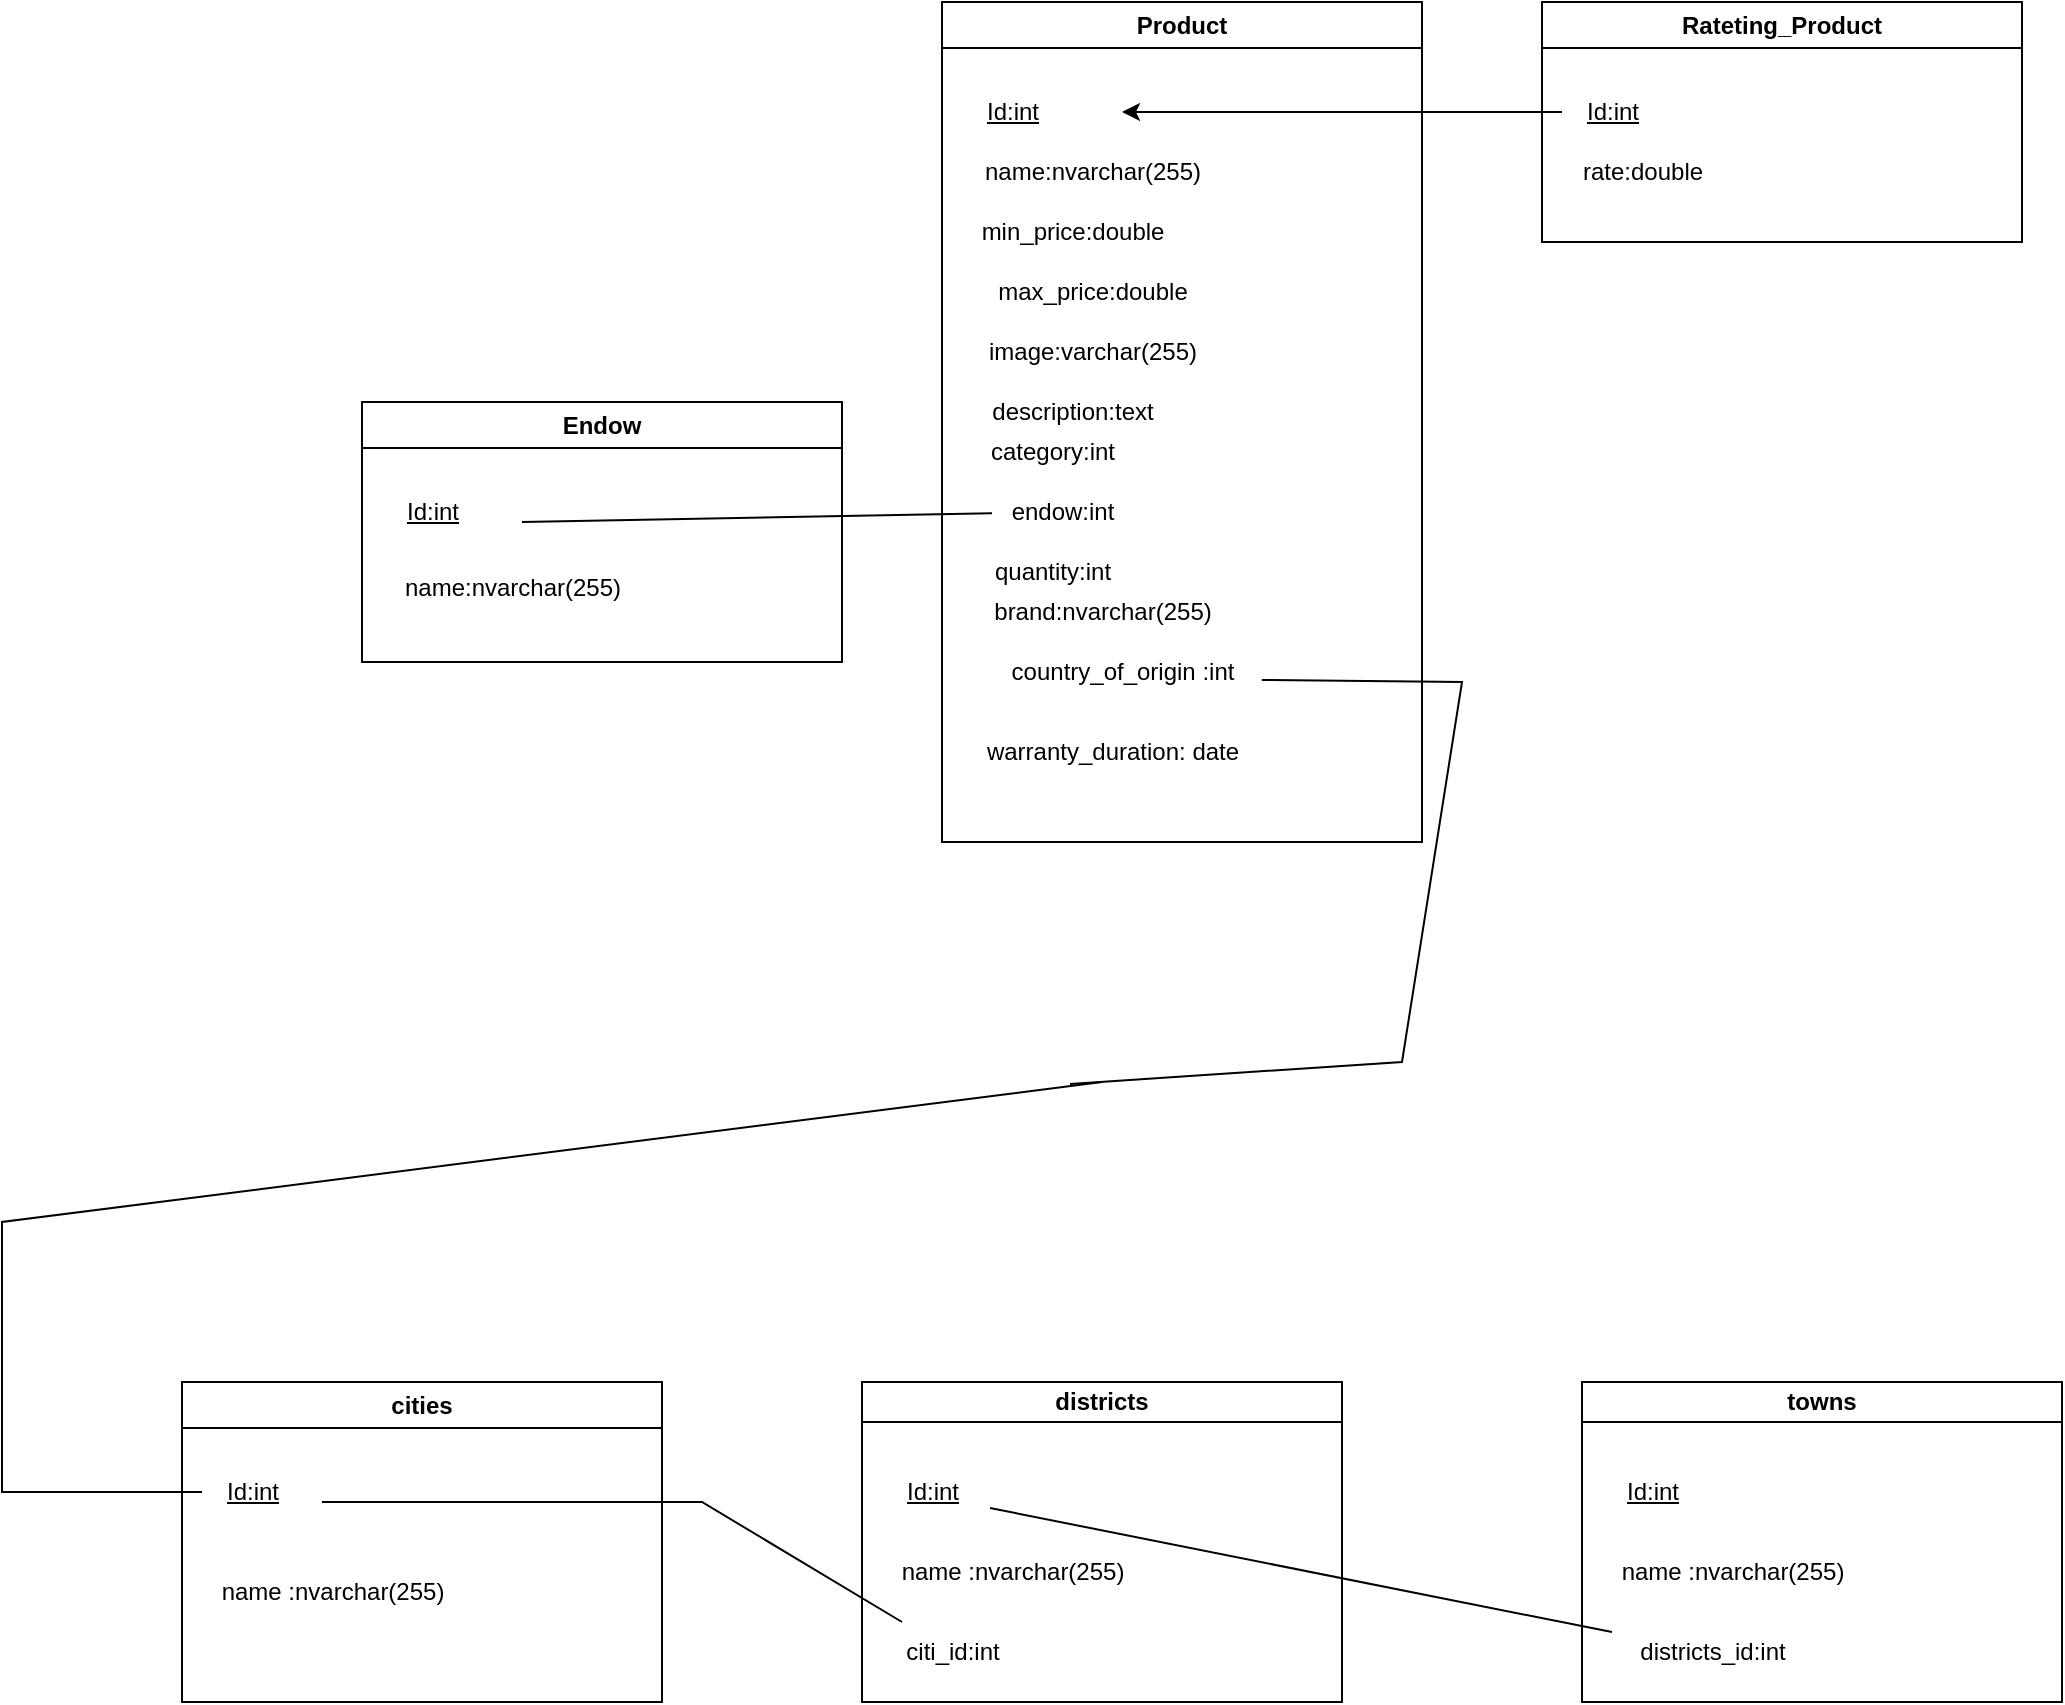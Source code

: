 <mxfile version="22.0.8" type="device">
  <diagram id="R2lEEEUBdFMjLlhIrx00" name="Page-1">
    <mxGraphModel dx="2208" dy="558" grid="1" gridSize="10" guides="1" tooltips="1" connect="1" arrows="1" fold="1" page="1" pageScale="1" pageWidth="850" pageHeight="1100" math="0" shadow="0" extFonts="Permanent Marker^https://fonts.googleapis.com/css?family=Permanent+Marker">
      <root>
        <mxCell id="0" />
        <mxCell id="1" parent="0" />
        <mxCell id="4tk5XZEfcIRIsnCz8DSe-1" value="Product" style="swimlane;whiteSpace=wrap;html=1;" parent="1" vertex="1">
          <mxGeometry x="40" y="40" width="240" height="420" as="geometry" />
        </mxCell>
        <mxCell id="4tk5XZEfcIRIsnCz8DSe-2" value="&lt;u&gt;Id:int&lt;/u&gt;" style="text;html=1;align=center;verticalAlign=middle;resizable=0;points=[];autosize=1;strokeColor=none;fillColor=none;" parent="4tk5XZEfcIRIsnCz8DSe-1" vertex="1">
          <mxGeometry x="10" y="40" width="50" height="30" as="geometry" />
        </mxCell>
        <mxCell id="4tk5XZEfcIRIsnCz8DSe-3" value="name:nvarchar(255)" style="text;html=1;align=center;verticalAlign=middle;resizable=0;points=[];autosize=1;strokeColor=none;fillColor=none;" parent="4tk5XZEfcIRIsnCz8DSe-1" vertex="1">
          <mxGeometry x="10" y="70" width="130" height="30" as="geometry" />
        </mxCell>
        <mxCell id="4tk5XZEfcIRIsnCz8DSe-5" value="min_price:double" style="text;html=1;align=center;verticalAlign=middle;resizable=0;points=[];autosize=1;strokeColor=none;fillColor=none;" parent="4tk5XZEfcIRIsnCz8DSe-1" vertex="1">
          <mxGeometry x="10" y="100" width="110" height="30" as="geometry" />
        </mxCell>
        <mxCell id="4tk5XZEfcIRIsnCz8DSe-23" value="max_price:double" style="text;html=1;align=center;verticalAlign=middle;resizable=0;points=[];autosize=1;strokeColor=none;fillColor=none;" parent="4tk5XZEfcIRIsnCz8DSe-1" vertex="1">
          <mxGeometry x="15" y="130" width="120" height="30" as="geometry" />
        </mxCell>
        <mxCell id="4tk5XZEfcIRIsnCz8DSe-24" value="endow:int" style="text;html=1;align=center;verticalAlign=middle;resizable=0;points=[];autosize=1;strokeColor=none;fillColor=none;" parent="4tk5XZEfcIRIsnCz8DSe-1" vertex="1">
          <mxGeometry x="25" y="240" width="70" height="30" as="geometry" />
        </mxCell>
        <mxCell id="4tk5XZEfcIRIsnCz8DSe-34" value="quantity:int" style="text;html=1;align=center;verticalAlign=middle;resizable=0;points=[];autosize=1;strokeColor=none;fillColor=none;" parent="4tk5XZEfcIRIsnCz8DSe-1" vertex="1">
          <mxGeometry x="15" y="270" width="80" height="30" as="geometry" />
        </mxCell>
        <mxCell id="4tk5XZEfcIRIsnCz8DSe-35" value="brand:nvarchar(255)" style="text;html=1;align=center;verticalAlign=middle;resizable=0;points=[];autosize=1;strokeColor=none;fillColor=none;" parent="4tk5XZEfcIRIsnCz8DSe-1" vertex="1">
          <mxGeometry x="15" y="290" width="130" height="30" as="geometry" />
        </mxCell>
        <mxCell id="4tk5XZEfcIRIsnCz8DSe-36" value="country_of_origin :int" style="text;html=1;align=center;verticalAlign=middle;resizable=0;points=[];autosize=1;strokeColor=none;fillColor=none;" parent="4tk5XZEfcIRIsnCz8DSe-1" vertex="1">
          <mxGeometry x="25" y="320" width="130" height="30" as="geometry" />
        </mxCell>
        <mxCell id="4tk5XZEfcIRIsnCz8DSe-39" value="description:text" style="text;html=1;align=center;verticalAlign=middle;resizable=0;points=[];autosize=1;strokeColor=none;fillColor=none;" parent="4tk5XZEfcIRIsnCz8DSe-1" vertex="1">
          <mxGeometry x="15" y="190" width="100" height="30" as="geometry" />
        </mxCell>
        <mxCell id="4tk5XZEfcIRIsnCz8DSe-40" value="warranty_duration: date" style="text;html=1;align=center;verticalAlign=middle;resizable=0;points=[];autosize=1;strokeColor=none;fillColor=none;" parent="4tk5XZEfcIRIsnCz8DSe-1" vertex="1">
          <mxGeometry x="10" y="360" width="150" height="30" as="geometry" />
        </mxCell>
        <mxCell id="R4gdVwZwIECFAitnqpdo-4" value="category:int" style="text;html=1;align=center;verticalAlign=middle;resizable=0;points=[];autosize=1;strokeColor=none;fillColor=none;" parent="4tk5XZEfcIRIsnCz8DSe-1" vertex="1">
          <mxGeometry x="10" y="210" width="90" height="30" as="geometry" />
        </mxCell>
        <mxCell id="ZYIOIVU5a_o0axoZ2Udk-1" value="image:varchar(255)" style="text;html=1;align=center;verticalAlign=middle;resizable=0;points=[];autosize=1;strokeColor=none;fillColor=none;" vertex="1" parent="4tk5XZEfcIRIsnCz8DSe-1">
          <mxGeometry x="10" y="160" width="130" height="30" as="geometry" />
        </mxCell>
        <mxCell id="4tk5XZEfcIRIsnCz8DSe-13" value="Rateting_Product" style="swimlane;whiteSpace=wrap;html=1;startSize=23;" parent="1" vertex="1">
          <mxGeometry x="340" y="40" width="240" height="120" as="geometry" />
        </mxCell>
        <mxCell id="4tk5XZEfcIRIsnCz8DSe-14" value="&lt;u&gt;Id:int&lt;/u&gt;" style="text;html=1;align=center;verticalAlign=middle;resizable=0;points=[];autosize=1;strokeColor=none;fillColor=none;" parent="4tk5XZEfcIRIsnCz8DSe-13" vertex="1">
          <mxGeometry x="10" y="40" width="50" height="30" as="geometry" />
        </mxCell>
        <mxCell id="4tk5XZEfcIRIsnCz8DSe-18" value="rate:double" style="text;html=1;align=center;verticalAlign=middle;resizable=0;points=[];autosize=1;strokeColor=none;fillColor=none;" parent="4tk5XZEfcIRIsnCz8DSe-13" vertex="1">
          <mxGeometry x="10" y="70" width="80" height="30" as="geometry" />
        </mxCell>
        <mxCell id="4tk5XZEfcIRIsnCz8DSe-25" value="Endow" style="swimlane;whiteSpace=wrap;html=1;" parent="1" vertex="1">
          <mxGeometry x="-250" y="240" width="240" height="130" as="geometry" />
        </mxCell>
        <mxCell id="4tk5XZEfcIRIsnCz8DSe-26" value="&lt;u&gt;Id:int&lt;/u&gt;" style="text;html=1;align=center;verticalAlign=middle;resizable=0;points=[];autosize=1;strokeColor=none;fillColor=none;" parent="4tk5XZEfcIRIsnCz8DSe-25" vertex="1">
          <mxGeometry x="10" y="40" width="50" height="30" as="geometry" />
        </mxCell>
        <mxCell id="4tk5XZEfcIRIsnCz8DSe-31" value="name:nvarchar(255)" style="text;html=1;align=center;verticalAlign=middle;resizable=0;points=[];autosize=1;strokeColor=none;fillColor=none;" parent="4tk5XZEfcIRIsnCz8DSe-25" vertex="1">
          <mxGeometry x="10" y="78" width="130" height="30" as="geometry" />
        </mxCell>
        <mxCell id="R4gdVwZwIECFAitnqpdo-1" value="" style="endArrow=none;html=1;rounded=0;" parent="4tk5XZEfcIRIsnCz8DSe-25" target="4tk5XZEfcIRIsnCz8DSe-24" edge="1">
          <mxGeometry width="50" height="50" relative="1" as="geometry">
            <mxPoint x="80" y="60" as="sourcePoint" />
            <mxPoint x="290" y="30" as="targetPoint" />
          </mxGeometry>
        </mxCell>
        <mxCell id="4tk5XZEfcIRIsnCz8DSe-42" value="" style="endArrow=classic;html=1;rounded=0;exitX=0;exitY=0.5;exitDx=0;exitDy=0;exitPerimeter=0;" parent="1" source="4tk5XZEfcIRIsnCz8DSe-14" edge="1">
          <mxGeometry width="50" height="50" relative="1" as="geometry">
            <mxPoint x="330" y="95" as="sourcePoint" />
            <mxPoint x="130" y="95" as="targetPoint" />
          </mxGeometry>
        </mxCell>
        <mxCell id="3fiXUkhz3zJverhbDCjl-15" value="cities" style="swimlane;whiteSpace=wrap;html=1;" parent="1" vertex="1">
          <mxGeometry x="-340" y="730" width="240" height="160" as="geometry" />
        </mxCell>
        <mxCell id="3fiXUkhz3zJverhbDCjl-16" value="&lt;u&gt;Id:int&lt;/u&gt;" style="text;html=1;align=center;verticalAlign=middle;resizable=0;points=[];autosize=1;strokeColor=none;fillColor=none;" parent="3fiXUkhz3zJverhbDCjl-15" vertex="1">
          <mxGeometry x="10" y="40" width="50" height="30" as="geometry" />
        </mxCell>
        <mxCell id="3fiXUkhz3zJverhbDCjl-17" value="name :nvarchar(255)" style="text;html=1;align=center;verticalAlign=middle;resizable=0;points=[];autosize=1;strokeColor=none;fillColor=none;" parent="3fiXUkhz3zJverhbDCjl-15" vertex="1">
          <mxGeometry x="10" y="90" width="130" height="30" as="geometry" />
        </mxCell>
        <mxCell id="3fiXUkhz3zJverhbDCjl-32" value="" style="endArrow=none;html=1;rounded=0;" parent="3fiXUkhz3zJverhbDCjl-15" target="3fiXUkhz3zJverhbDCjl-24" edge="1">
          <mxGeometry width="50" height="50" relative="1" as="geometry">
            <mxPoint x="70" y="60" as="sourcePoint" />
            <mxPoint x="120" y="10" as="targetPoint" />
            <Array as="points">
              <mxPoint x="260" y="60" />
            </Array>
          </mxGeometry>
        </mxCell>
        <mxCell id="3fiXUkhz3zJverhbDCjl-18" value="districts" style="swimlane;whiteSpace=wrap;html=1;startSize=20;" parent="1" vertex="1">
          <mxGeometry y="730" width="240" height="160" as="geometry" />
        </mxCell>
        <mxCell id="3fiXUkhz3zJverhbDCjl-19" value="&lt;u&gt;Id:int&lt;/u&gt;" style="text;html=1;align=center;verticalAlign=middle;resizable=0;points=[];autosize=1;strokeColor=none;fillColor=none;" parent="3fiXUkhz3zJverhbDCjl-18" vertex="1">
          <mxGeometry x="10" y="40" width="50" height="30" as="geometry" />
        </mxCell>
        <mxCell id="3fiXUkhz3zJverhbDCjl-20" value="name :nvarchar(255)" style="text;html=1;align=center;verticalAlign=middle;resizable=0;points=[];autosize=1;strokeColor=none;fillColor=none;" parent="3fiXUkhz3zJverhbDCjl-18" vertex="1">
          <mxGeometry x="10" y="80" width="130" height="30" as="geometry" />
        </mxCell>
        <mxCell id="3fiXUkhz3zJverhbDCjl-24" value="citi_id:int" style="text;html=1;align=center;verticalAlign=middle;resizable=0;points=[];autosize=1;strokeColor=none;fillColor=none;" parent="3fiXUkhz3zJverhbDCjl-18" vertex="1">
          <mxGeometry x="10" y="120" width="70" height="30" as="geometry" />
        </mxCell>
        <mxCell id="3fiXUkhz3zJverhbDCjl-25" value="towns" style="swimlane;whiteSpace=wrap;html=1;startSize=20;" parent="1" vertex="1">
          <mxGeometry x="360" y="730" width="240" height="160" as="geometry" />
        </mxCell>
        <mxCell id="3fiXUkhz3zJverhbDCjl-26" value="&lt;u&gt;Id:int&lt;/u&gt;" style="text;html=1;align=center;verticalAlign=middle;resizable=0;points=[];autosize=1;strokeColor=none;fillColor=none;" parent="3fiXUkhz3zJverhbDCjl-25" vertex="1">
          <mxGeometry x="10" y="40" width="50" height="30" as="geometry" />
        </mxCell>
        <mxCell id="3fiXUkhz3zJverhbDCjl-27" value="name :nvarchar(255)" style="text;html=1;align=center;verticalAlign=middle;resizable=0;points=[];autosize=1;strokeColor=none;fillColor=none;" parent="3fiXUkhz3zJverhbDCjl-25" vertex="1">
          <mxGeometry x="10" y="80" width="130" height="30" as="geometry" />
        </mxCell>
        <mxCell id="3fiXUkhz3zJverhbDCjl-28" value="districts_id:int" style="text;html=1;align=center;verticalAlign=middle;resizable=0;points=[];autosize=1;strokeColor=none;fillColor=none;" parent="3fiXUkhz3zJverhbDCjl-25" vertex="1">
          <mxGeometry x="15" y="120" width="100" height="30" as="geometry" />
        </mxCell>
        <mxCell id="3fiXUkhz3zJverhbDCjl-29" value="" style="endArrow=none;html=1;rounded=0;" parent="1" source="3fiXUkhz3zJverhbDCjl-16" edge="1">
          <mxGeometry width="50" height="50" relative="1" as="geometry">
            <mxPoint x="140" y="700" as="sourcePoint" />
            <mxPoint x="120" y="580" as="targetPoint" />
            <Array as="points">
              <mxPoint x="-430" y="785" />
              <mxPoint x="-430" y="650" />
            </Array>
          </mxGeometry>
        </mxCell>
        <mxCell id="3fiXUkhz3zJverhbDCjl-33" value="" style="endArrow=none;html=1;rounded=0;exitX=1.08;exitY=0.767;exitDx=0;exitDy=0;exitPerimeter=0;" parent="1" source="3fiXUkhz3zJverhbDCjl-19" target="3fiXUkhz3zJverhbDCjl-28" edge="1">
          <mxGeometry width="50" height="50" relative="1" as="geometry">
            <mxPoint x="140" y="700" as="sourcePoint" />
            <mxPoint x="190" y="650" as="targetPoint" />
          </mxGeometry>
        </mxCell>
        <mxCell id="3fiXUkhz3zJverhbDCjl-34" value="" style="endArrow=none;html=1;rounded=0;exitX=1.08;exitY=0.7;exitDx=0;exitDy=0;exitPerimeter=0;entryX=1.038;entryY=0.633;entryDx=0;entryDy=0;entryPerimeter=0;" parent="1" target="4tk5XZEfcIRIsnCz8DSe-36" edge="1">
          <mxGeometry width="50" height="50" relative="1" as="geometry">
            <mxPoint x="104" y="581" as="sourcePoint" />
            <mxPoint x="300" y="320" as="targetPoint" />
            <Array as="points">
              <mxPoint x="270" y="570" />
              <mxPoint x="300" y="380" />
            </Array>
          </mxGeometry>
        </mxCell>
      </root>
    </mxGraphModel>
  </diagram>
</mxfile>
